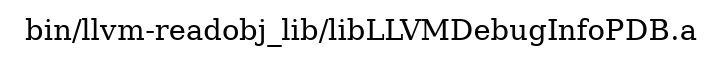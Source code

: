 digraph "bin/llvm-readobj_lib/libLLVMDebugInfoPDB.a" {
	label="bin/llvm-readobj_lib/libLLVMDebugInfoPDB.a";
	rankdir=LR;

}
